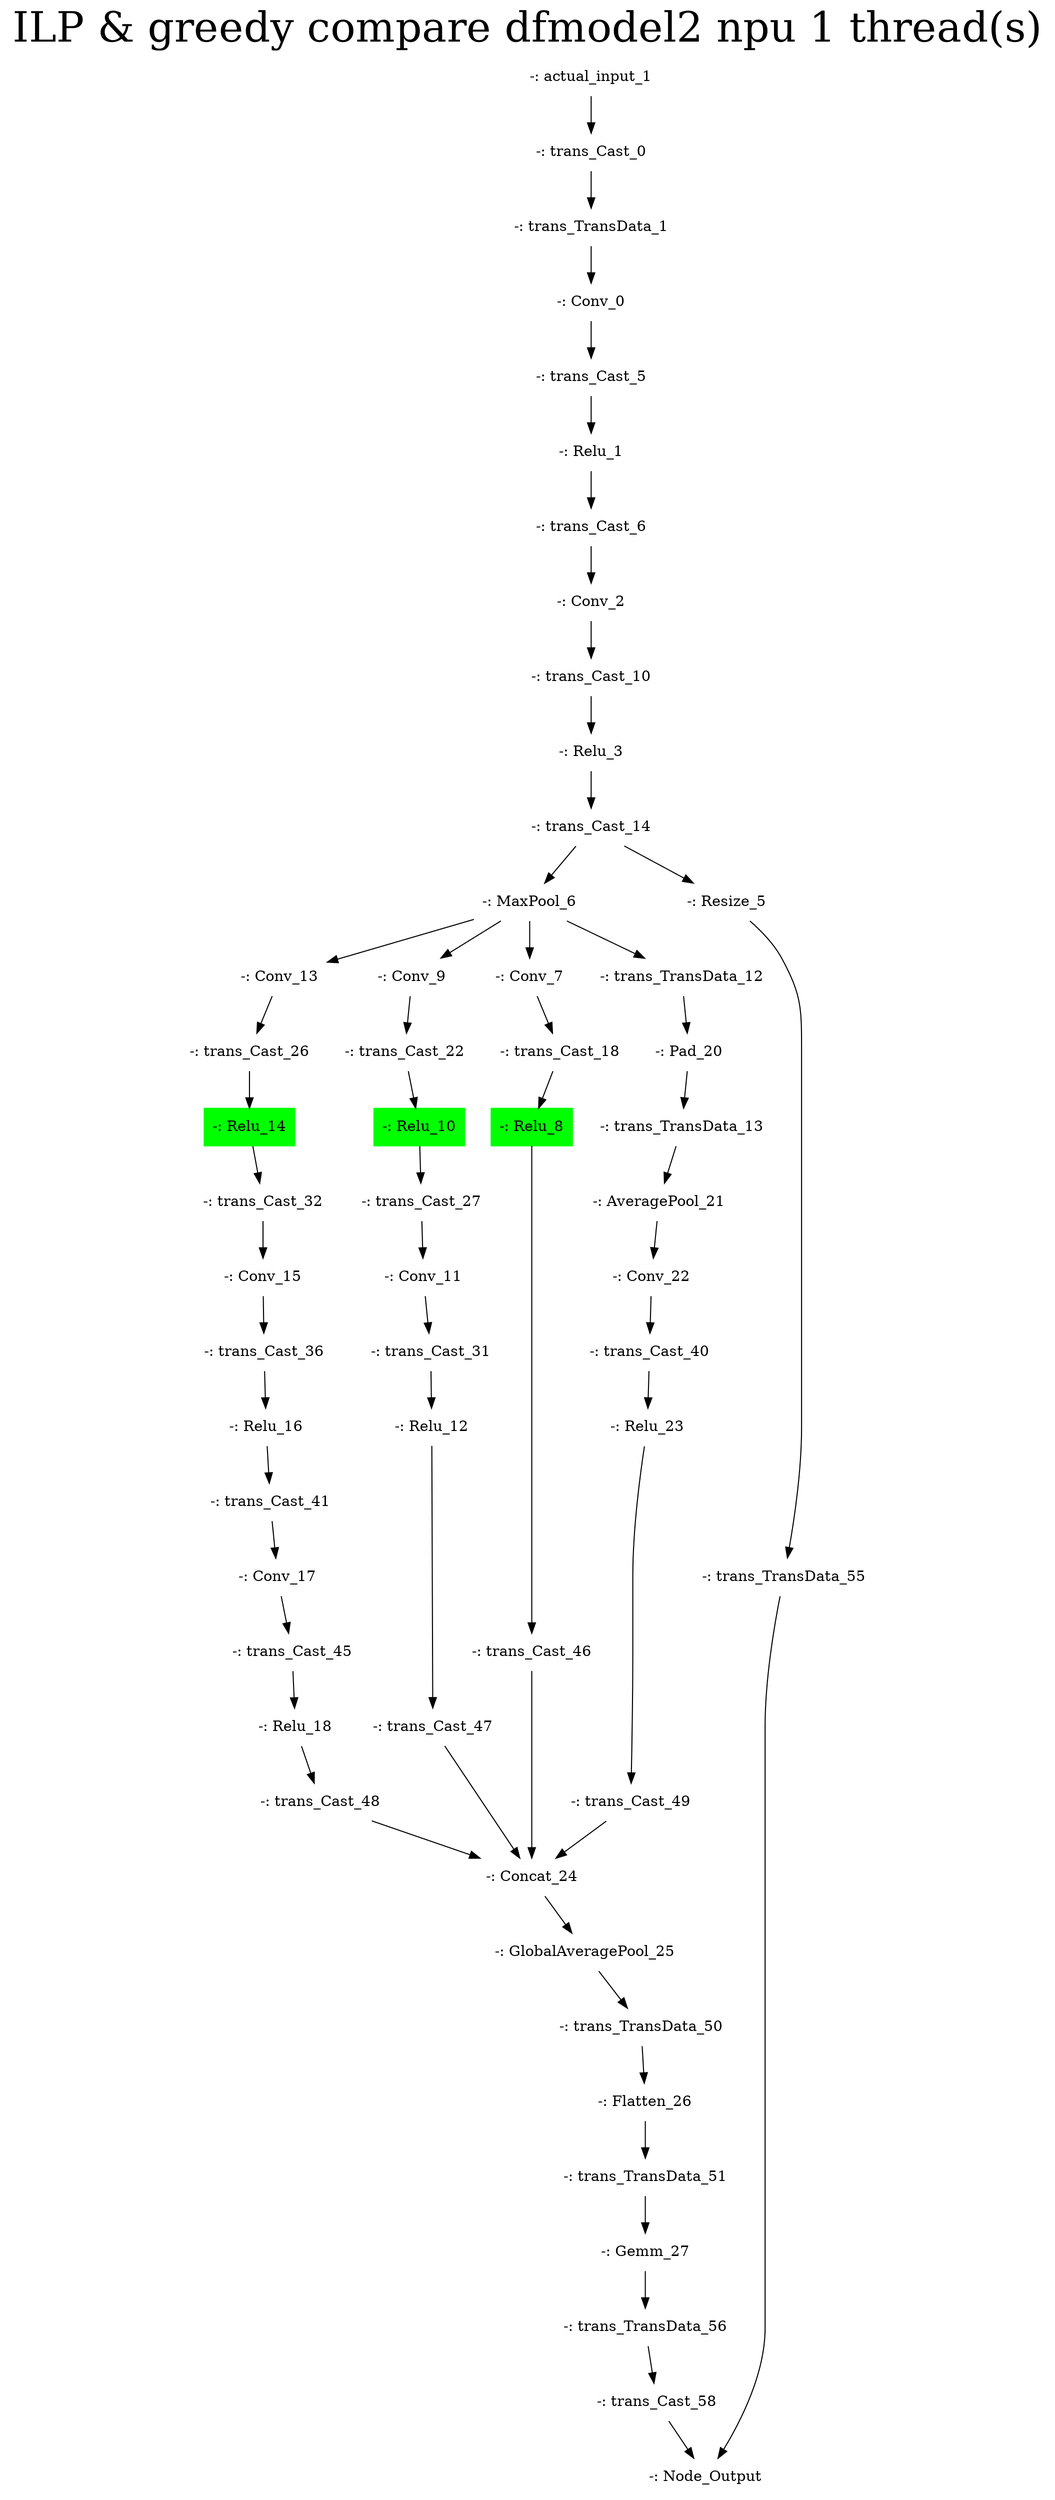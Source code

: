 digraph G {
label     = "ILP & greedy compare dfmodel2 npu 1 thread(s)"
    labelloc  =  t // t: Place the graph's title on top.
    fontsize  = 40 // Make title stand out by giving a large font size
    fontcolor = black"-: actual_input_1"->"-: trans_Cast_0";
"-: actual_input_1" [shape=box,style=filled,color=white];
"-: trans_Cast_0"->"-: trans_TransData_1";
"-: trans_Cast_0" [shape=box,style=filled,color=white];
"-: trans_TransData_1"->"-: Conv_0";
"-: trans_TransData_1" [shape=box,style=filled,color=white];
"-: Conv_0"->"-: trans_Cast_5";
"-: Conv_0" [shape=box,style=filled,color=white];
"-: trans_Cast_5"->"-: Relu_1";
"-: trans_Cast_5" [shape=box,style=filled,color=white];
"-: Relu_1"->"-: trans_Cast_6";
"-: Relu_1" [shape=box,style=filled,color=white];
"-: trans_Cast_6"->"-: Conv_2";
"-: trans_Cast_6" [shape=box,style=filled,color=white];
"-: Conv_2"->"-: trans_Cast_10";
"-: Conv_2" [shape=box,style=filled,color=white];
"-: trans_Cast_10"->"-: Relu_3";
"-: trans_Cast_10" [shape=box,style=filled,color=white];
"-: Relu_3"->"-: trans_Cast_14";
"-: Relu_3" [shape=box,style=filled,color=white];
"-: trans_Cast_14"->"-: MaxPool_6";
"-: trans_Cast_14"->"-: Resize_5";
"-: trans_Cast_14" [shape=box,style=filled,color=white];
"-: Resize_5"->"-: trans_TransData_55";
"-: Resize_5" [shape=box,style=filled,color=white];
"-: trans_TransData_55"->"-: Node_Output";
"-: trans_TransData_55" [shape=box,style=filled,color=white];
"-: MaxPool_6"->"-: Conv_13";
"-: MaxPool_6"->"-: Conv_9";
"-: MaxPool_6"->"-: Conv_7";
"-: MaxPool_6"->"-: trans_TransData_12";
"-: MaxPool_6" [shape=box,style=filled,color=white];
"-: Conv_7"->"-: trans_Cast_18";
"-: Conv_7" [shape=box,style=filled,color=white];
"-: trans_Cast_18"->"-: Relu_8";
"-: trans_Cast_18" [shape=box,style=filled,color=white];
"-: Relu_8"->"-: trans_Cast_46";
"-: Relu_8" [shape=box,style=filled,color=green];
"-: trans_Cast_46"->"-: Concat_24";
"-: trans_Cast_46" [shape=box,style=filled,color=white];
"-: Conv_9"->"-: trans_Cast_22";
"-: Conv_9" [shape=box,style=filled,color=white];
"-: trans_Cast_22"->"-: Relu_10";
"-: trans_Cast_22" [shape=box,style=filled,color=white];
"-: Relu_10"->"-: trans_Cast_27";
"-: Relu_10" [shape=box,style=filled,color=green];
"-: trans_Cast_27"->"-: Conv_11";
"-: trans_Cast_27" [shape=box,style=filled,color=white];
"-: Conv_11"->"-: trans_Cast_31";
"-: Conv_11" [shape=box,style=filled,color=white];
"-: trans_Cast_31"->"-: Relu_12";
"-: trans_Cast_31" [shape=box,style=filled,color=white];
"-: Relu_12"->"-: trans_Cast_47";
"-: Relu_12" [shape=box,style=filled,color=white];
"-: trans_Cast_47"->"-: Concat_24";
"-: trans_Cast_47" [shape=box,style=filled,color=white];
"-: Conv_13"->"-: trans_Cast_26";
"-: Conv_13" [shape=box,style=filled,color=white];
"-: trans_Cast_26"->"-: Relu_14";
"-: trans_Cast_26" [shape=box,style=filled,color=white];
"-: Relu_14"->"-: trans_Cast_32";
"-: Relu_14" [shape=box,style=filled,color=green];
"-: trans_Cast_32"->"-: Conv_15";
"-: trans_Cast_32" [shape=box,style=filled,color=white];
"-: Conv_15"->"-: trans_Cast_36";
"-: Conv_15" [shape=box,style=filled,color=white];
"-: trans_Cast_36"->"-: Relu_16";
"-: trans_Cast_36" [shape=box,style=filled,color=white];
"-: Relu_16"->"-: trans_Cast_41";
"-: Relu_16" [shape=box,style=filled,color=white];
"-: trans_Cast_41"->"-: Conv_17";
"-: trans_Cast_41" [shape=box,style=filled,color=white];
"-: Conv_17"->"-: trans_Cast_45";
"-: Conv_17" [shape=box,style=filled,color=white];
"-: trans_Cast_45"->"-: Relu_18";
"-: trans_Cast_45" [shape=box,style=filled,color=white];
"-: Relu_18"->"-: trans_Cast_48";
"-: Relu_18" [shape=box,style=filled,color=white];
"-: trans_Cast_48"->"-: Concat_24";
"-: trans_Cast_48" [shape=box,style=filled,color=white];
"-: trans_TransData_12"->"-: Pad_20";
"-: trans_TransData_12" [shape=box,style=filled,color=white];
"-: Pad_20"->"-: trans_TransData_13";
"-: Pad_20" [shape=box,style=filled,color=white];
"-: trans_TransData_13"->"-: AveragePool_21";
"-: trans_TransData_13" [shape=box,style=filled,color=white];
"-: AveragePool_21"->"-: Conv_22";
"-: AveragePool_21" [shape=box,style=filled,color=white];
"-: Conv_22"->"-: trans_Cast_40";
"-: Conv_22" [shape=box,style=filled,color=white];
"-: trans_Cast_40"->"-: Relu_23";
"-: trans_Cast_40" [shape=box,style=filled,color=white];
"-: Relu_23"->"-: trans_Cast_49";
"-: Relu_23" [shape=box,style=filled,color=white];
"-: trans_Cast_49"->"-: Concat_24";
"-: trans_Cast_49" [shape=box,style=filled,color=white];
"-: Concat_24"->"-: GlobalAveragePool_25";
"-: Concat_24" [shape=box,style=filled,color=white];
"-: GlobalAveragePool_25"->"-: trans_TransData_50";
"-: GlobalAveragePool_25" [shape=box,style=filled,color=white];
"-: trans_TransData_50"->"-: Flatten_26";
"-: trans_TransData_50" [shape=box,style=filled,color=white];
"-: Flatten_26"->"-: trans_TransData_51";
"-: Flatten_26" [shape=box,style=filled,color=white];
"-: trans_TransData_51"->"-: Gemm_27";
"-: trans_TransData_51" [shape=box,style=filled,color=white];
"-: Gemm_27"->"-: trans_TransData_56";
"-: Gemm_27" [shape=box,style=filled,color=white];
"-: trans_TransData_56"->"-: trans_Cast_58";
"-: trans_TransData_56" [shape=box,style=filled,color=white];
"-: trans_Cast_58"->"-: Node_Output";
"-: trans_Cast_58" [shape=box,style=filled,color=white];
"-: Node_Output" [shape=box,style=filled,color=white];
}